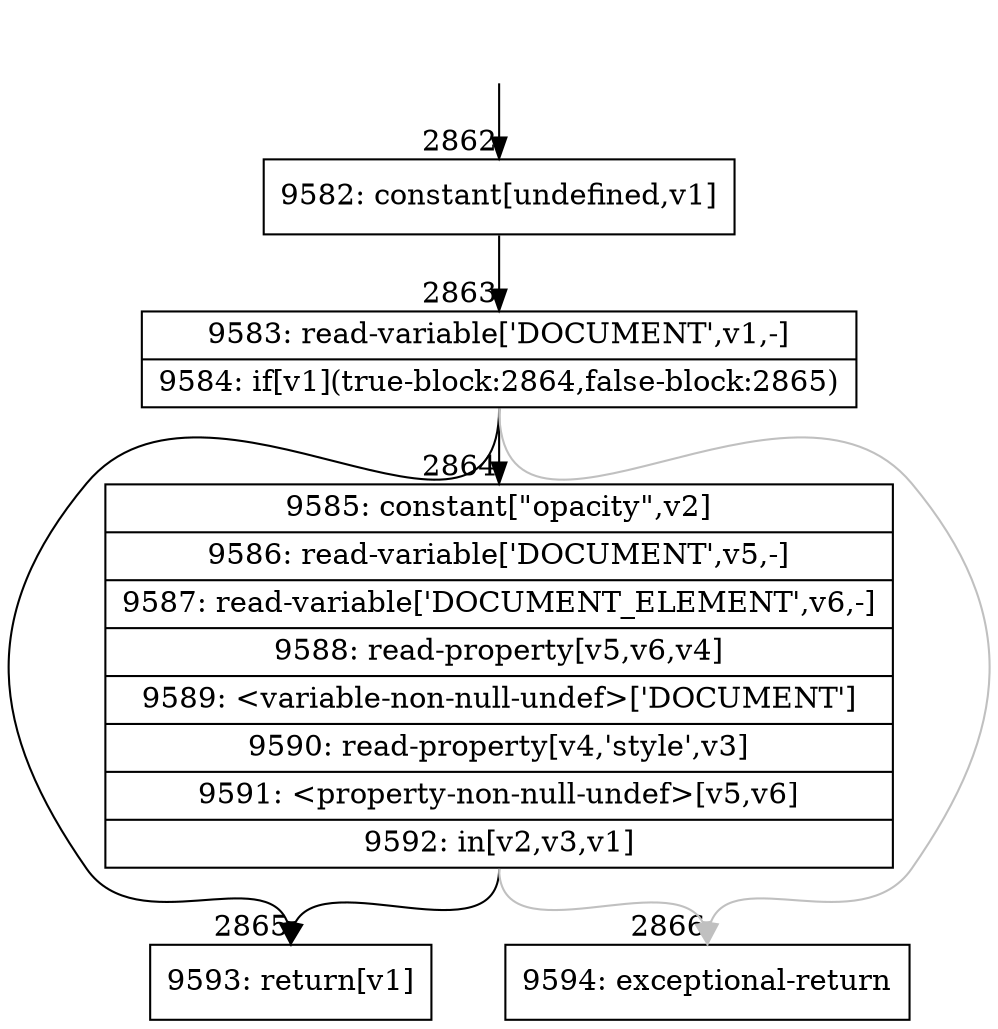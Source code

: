 digraph {
rankdir="TD"
BB_entry149[shape=none,label=""];
BB_entry149 -> BB2862 [tailport=s, headport=n, headlabel="    2862"]
BB2862 [shape=record label="{9582: constant[undefined,v1]}" ] 
BB2862 -> BB2863 [tailport=s, headport=n, headlabel="      2863"]
BB2863 [shape=record label="{9583: read-variable['DOCUMENT',v1,-]|9584: if[v1](true-block:2864,false-block:2865)}" ] 
BB2863 -> BB2865 [tailport=s, headport=n, headlabel="      2865"]
BB2863 -> BB2864 [tailport=s, headport=n, headlabel="      2864"]
BB2863 -> BB2866 [tailport=s, headport=n, color=gray, headlabel="      2866"]
BB2864 [shape=record label="{9585: constant[\"opacity\",v2]|9586: read-variable['DOCUMENT',v5,-]|9587: read-variable['DOCUMENT_ELEMENT',v6,-]|9588: read-property[v5,v6,v4]|9589: \<variable-non-null-undef\>['DOCUMENT']|9590: read-property[v4,'style',v3]|9591: \<property-non-null-undef\>[v5,v6]|9592: in[v2,v3,v1]}" ] 
BB2864 -> BB2865 [tailport=s, headport=n]
BB2864 -> BB2866 [tailport=s, headport=n, color=gray]
BB2865 [shape=record label="{9593: return[v1]}" ] 
BB2866 [shape=record label="{9594: exceptional-return}" ] 
//#$~ 5018
}
